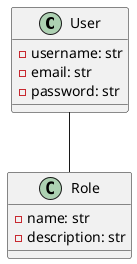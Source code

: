 @startuml
class User {
    - username: str
    - email: str
    - password: str
}

class Role {
    - name: str
    - description: str
}

User -- Role
@enduml